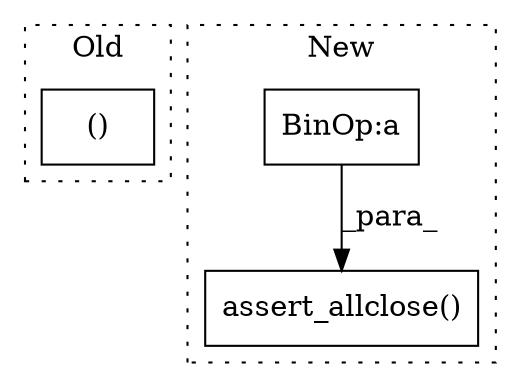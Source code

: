 digraph G {
subgraph cluster0 {
1 [label="()" a="54" s="1707" l="12" shape="box"];
label = "Old";
style="dotted";
}
subgraph cluster1 {
2 [label="assert_allclose()" a="75" s="1842,1946" l="27,12" shape="box"];
3 [label="BinOp:a" a="82" s="1940" l="3" shape="box"];
label = "New";
style="dotted";
}
3 -> 2 [label="_para_"];
}